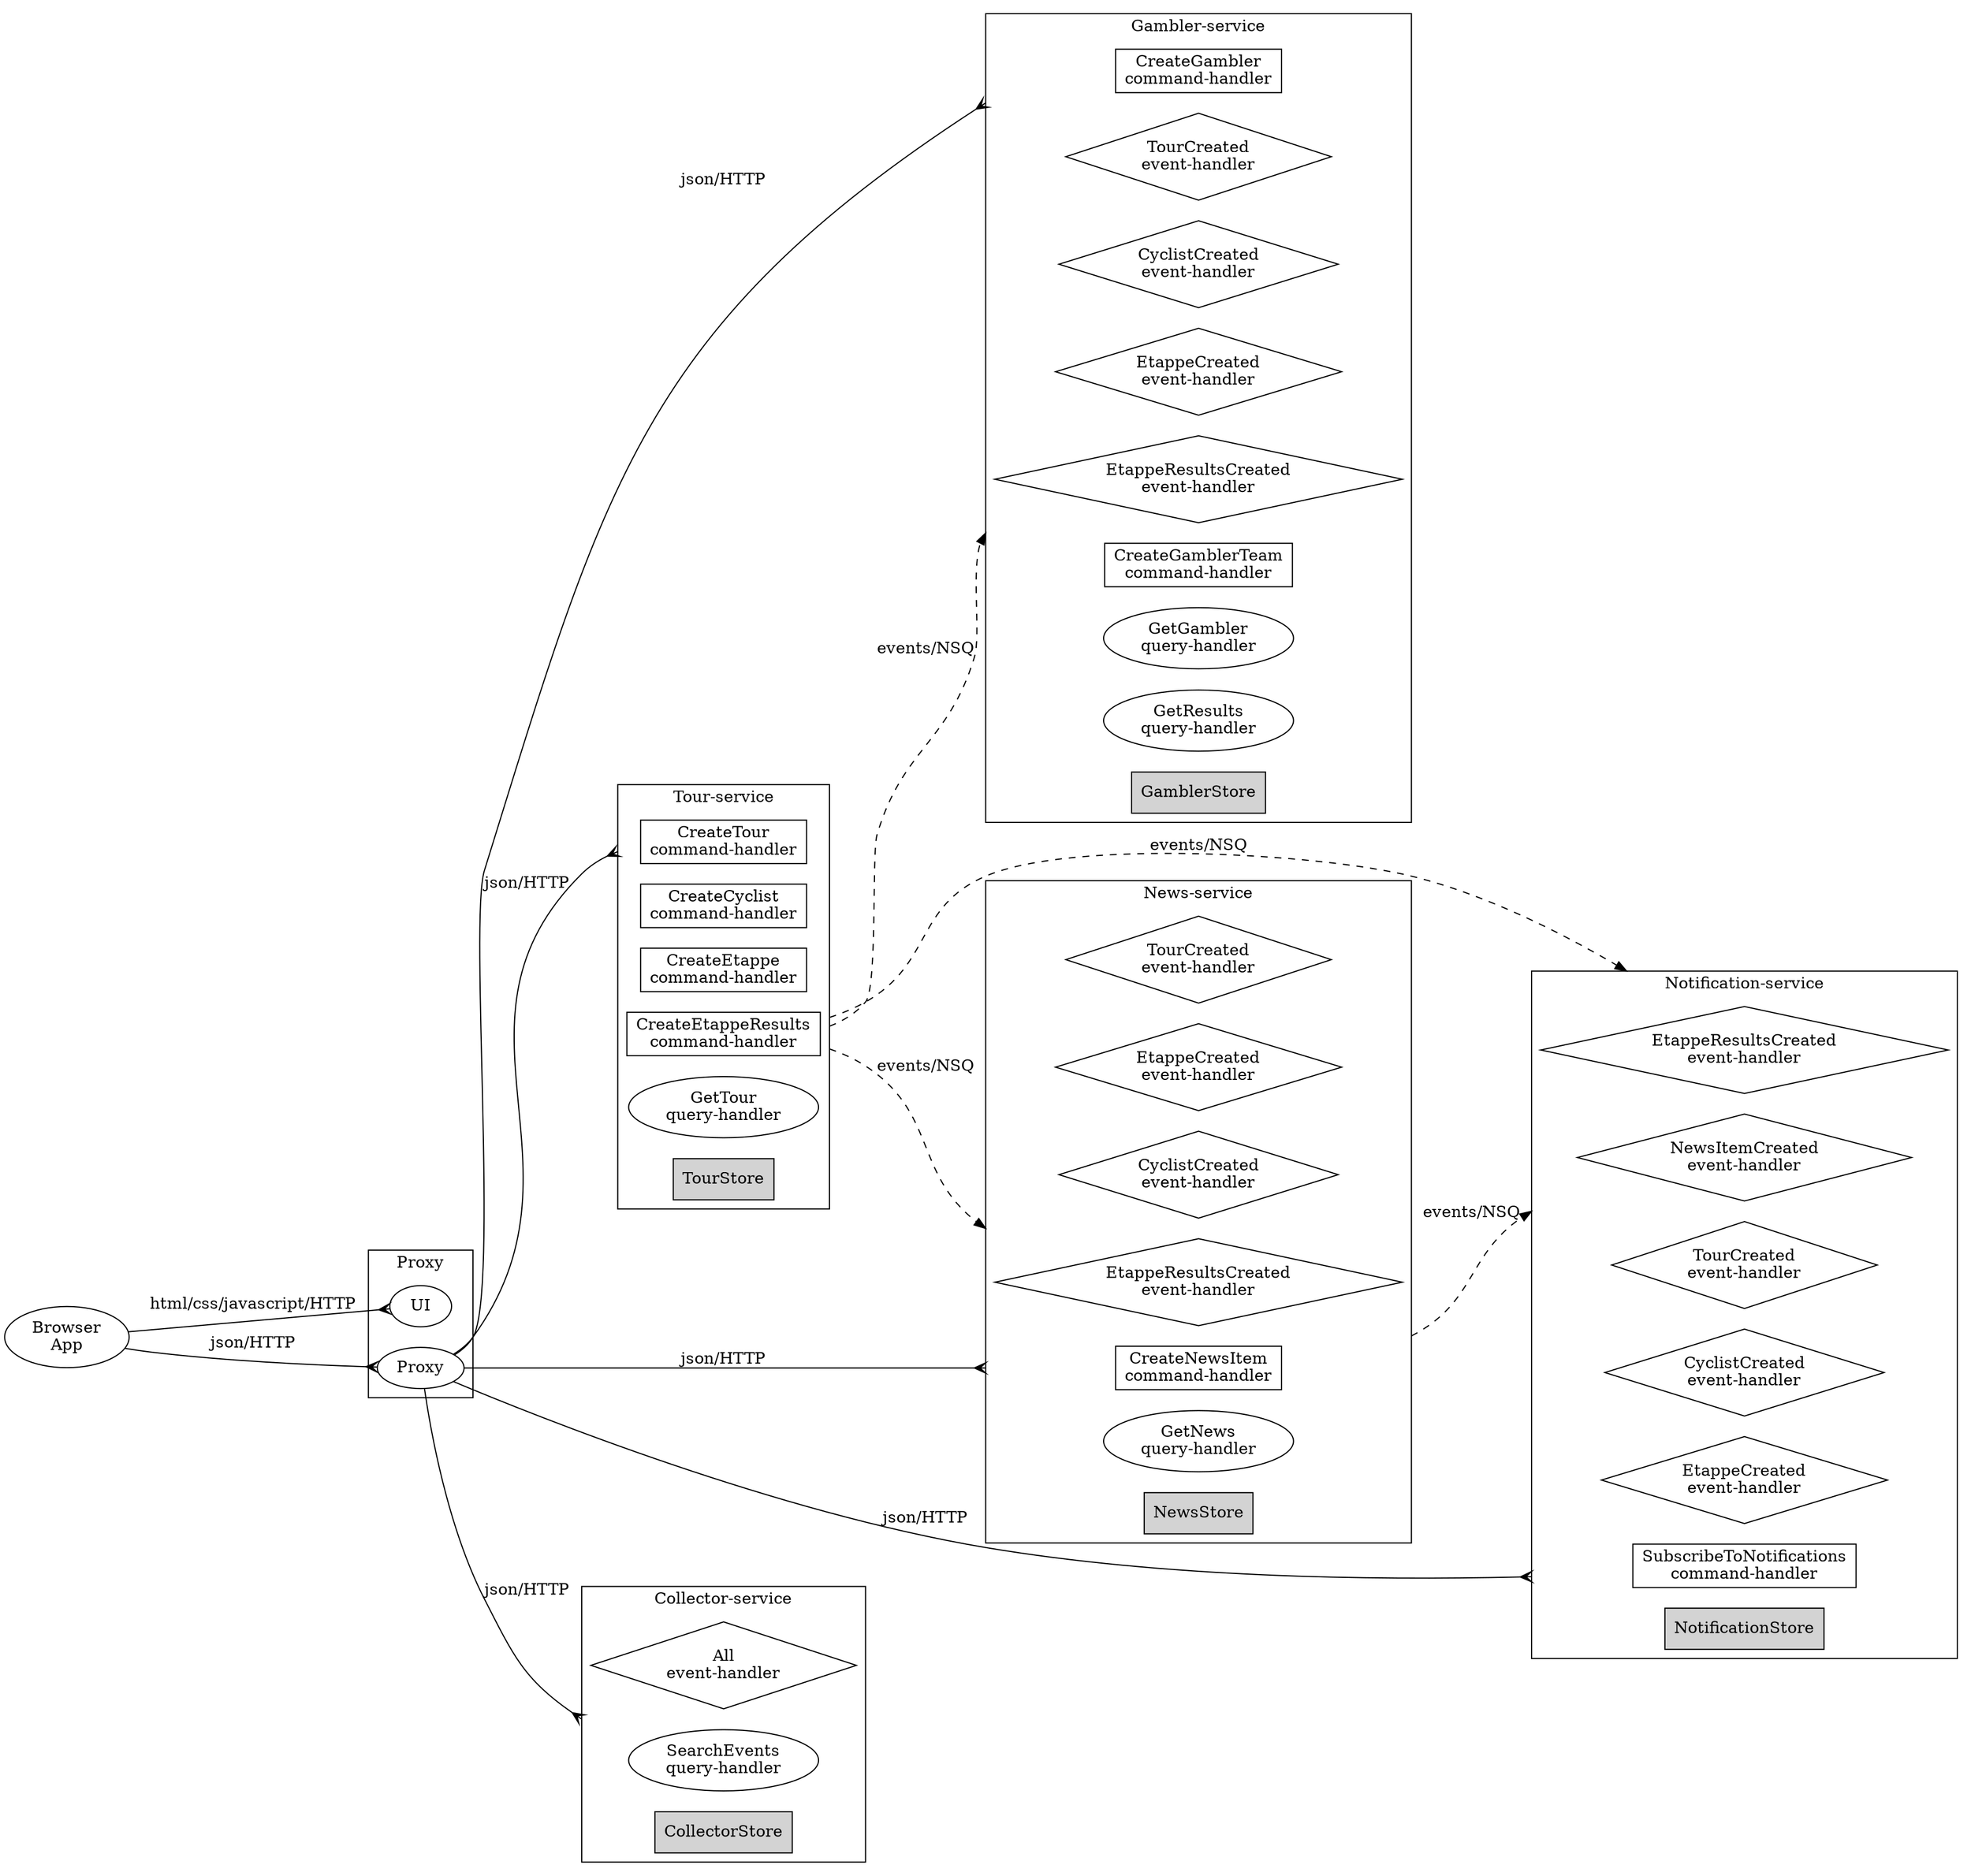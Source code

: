 // Generated automatically by microgen: do not edit manually

digraph G {
    graph [compound=true, rankdir=LR];

	subgraph clusterproxy {
        label="Proxy";

        "UI";
        "Proxy";
    }

// services

	subgraph clustertour {
		
		label="Tour-service";

		// events
		
		// commands
		
			 
				"TourCreateTour"  [label="CreateTour\ncommand-handler", shape=box];
			
		
			 
				"TourCreateCyclist"  [label="CreateCyclist\ncommand-handler", shape=box];
			
		
			 
				"TourCreateEtappe"  [label="CreateEtappe\ncommand-handler", shape=box];
			
		
			 
				"TourCreateEtappeResults"  [label="CreateEtappeResults\ncommand-handler", shape=box];
			
		
			
			    "TourGetTour"  [label="GetTour\nquery-handler"];
			
		
		// store
		"TourStore" [shape=box, style=filled];
	}

	subgraph clustergambler {
		
		label="Gambler-service";

		// events
		 
			"GamblerEtappeResultsCreated" [label="EtappeResultsCreated\nevent-handler", shape=diamond];
		 
			"GamblerTourCreated" [label="TourCreated\nevent-handler", shape=diamond];
		 
			"GamblerCyclistCreated" [label="CyclistCreated\nevent-handler", shape=diamond];
		 
			"GamblerEtappeCreated" [label="EtappeCreated\nevent-handler", shape=diamond];
		
		// commands
		
			 
				"GamblerCreateGambler"  [label="CreateGambler\ncommand-handler", shape=box];
			
		
			 
				"GamblerCreateGamblerTeam"  [label="CreateGamblerTeam\ncommand-handler", shape=box];
			
		
			
			    "GamblerGetGambler"  [label="GetGambler\nquery-handler"];
			
		
			
			    "GamblerGetResults"  [label="GetResults\nquery-handler"];
			
		
		// store
		"GamblerStore" [shape=box, style=filled];
	}

	subgraph clusternews {
		
		label="News-service";

		// events
		 
			"NewsTourCreated" [label="TourCreated\nevent-handler", shape=diamond];
		 
			"NewsEtappeCreated" [label="EtappeCreated\nevent-handler", shape=diamond];
		 
			"NewsCyclistCreated" [label="CyclistCreated\nevent-handler", shape=diamond];
		 
			"NewsEtappeResultsCreated" [label="EtappeResultsCreated\nevent-handler", shape=diamond];
		
		// commands
		
			 
				"NewsCreateNewsItem"  [label="CreateNewsItem\ncommand-handler", shape=box];
			
		
			
			    "NewsGetNews"  [label="GetNews\nquery-handler"];
			
		
		// store
		"NewsStore" [shape=box, style=filled];
	}

	subgraph clusternotification {
		
		label="Notification-service";

		// events
		 
			"NotificationEtappeResultsCreated" [label="EtappeResultsCreated\nevent-handler", shape=diamond];
		 
			"NotificationNewsItemCreated" [label="NewsItemCreated\nevent-handler", shape=diamond];
		 
			"NotificationTourCreated" [label="TourCreated\nevent-handler", shape=diamond];
		 
			"NotificationCyclistCreated" [label="CyclistCreated\nevent-handler", shape=diamond];
		 
			"NotificationEtappeCreated" [label="EtappeCreated\nevent-handler", shape=diamond];
		
		// commands
		
			 
				"NotificationSubscribeToNotifications"  [label="SubscribeToNotifications\ncommand-handler", shape=box];
			
		
		// store
		"NotificationStore" [shape=box, style=filled];
	}


	subgraph clustercollector {
		label="Collector-service";
		
		"Any" [label="All\nevent-handler", shape=diamond];
		"CollectorSearchEvents"  [label="SearchEvents\nquery-handler"];
		"CollectorStore" [shape=box, style=filled];
    }

// legend does not really clear things, so skip
//    subgraph clusterlegend {
//		label="Legend";
//		"CommandHandler"  [label="Command-handler", shape=box];
//		"EventHandler"  [label="Event-handler", shape=diamond];
//		"QueryHandler"  [label="Query-handler"];
//		"Store local to service" [shape=box, style=filled];
//   }
//	"CommandHandler" -> "EventHandler" [label="event", style=dashed];
//    "Client" -> "CommandHandler" [label="command over HTTP"];
//    "Client" -> "QueryHandler" [label="query over HTTP"];


	// edges
	"Browser\nApp" -> "UI" [label="html/css/javascript/HTTP",arrowhead=crow];
	"Browser\nApp" -> "Proxy" [label="json/HTTP",arrowhead=crow];
	
	// edges for comamnds

	
	"Proxy" -> "TourCreateTour" [label="json/HTTP", lhead=clustertour, arrowhead=crow];
	// omit other commands and queries for readability
	
	//"Proxy" -> "TourCreateCyclist" [label="json/HTTP", arrowhead=crow];
	
	//"Proxy" -> "TourCreateEtappe" [label="json/HTTP", arrowhead=crow];
	
	//"Proxy" -> "TourCreateEtappeResults" [label="json/HTTP", arrowhead=crow];
	
	//"Proxy" -> "TourGetTour" [label="json/HTTP", arrowhead=crow];
	

	
	"Proxy" -> "GamblerCreateGambler" [label="json/HTTP", lhead=clustergambler, arrowhead=crow];
	// omit other commands and queries for readability
	
	//"Proxy" -> "GamblerCreateGamblerTeam" [label="json/HTTP", arrowhead=crow];
	
	//"Proxy" -> "GamblerGetGambler" [label="json/HTTP", arrowhead=crow];
	
	//"Proxy" -> "GamblerGetResults" [label="json/HTTP", arrowhead=crow];
	

	
	"Proxy" -> "NewsCreateNewsItem" [label="json/HTTP", lhead=clusternews, arrowhead=crow];
	// omit other commands and queries for readability
	
	//"Proxy" -> "NewsGetNews" [label="json/HTTP", arrowhead=crow];
	

	
	"Proxy" -> "NotificationSubscribeToNotifications" [label="json/HTTP", lhead=clusternotification, arrowhead=crow];
	// omit other commands and queries for readability
	

	"Proxy" -> "CollectorSearchEvents" [label="json/HTTP", lhead=clustercollector, arrowhead=crow];

	// edges for events
	"TourCreateEtappeResults" -> "GamblerEtappeResultsCreated" [label="events/NSQ", ltail="clustertour", lhead="clustergambler",style=dashed];
	"TourCreateEtappeResults" -> "NewsEtappeResultsCreated" [label="events/NSQ", ltail="clustertour", lhead="clusternews",style=dashed];
	"TourCreateEtappeResults" -> "NotificationEtappeResultsCreated" [label="events/NSQ", ltail="clustertour", lhead="clusternotification",style=dashed];
	"NewsCreateNewsItem" -> "NotificationNewsItemCreated" [label="events/NSQ", ltail="clusternews", lhead="clusternotification",style=dashed];


}